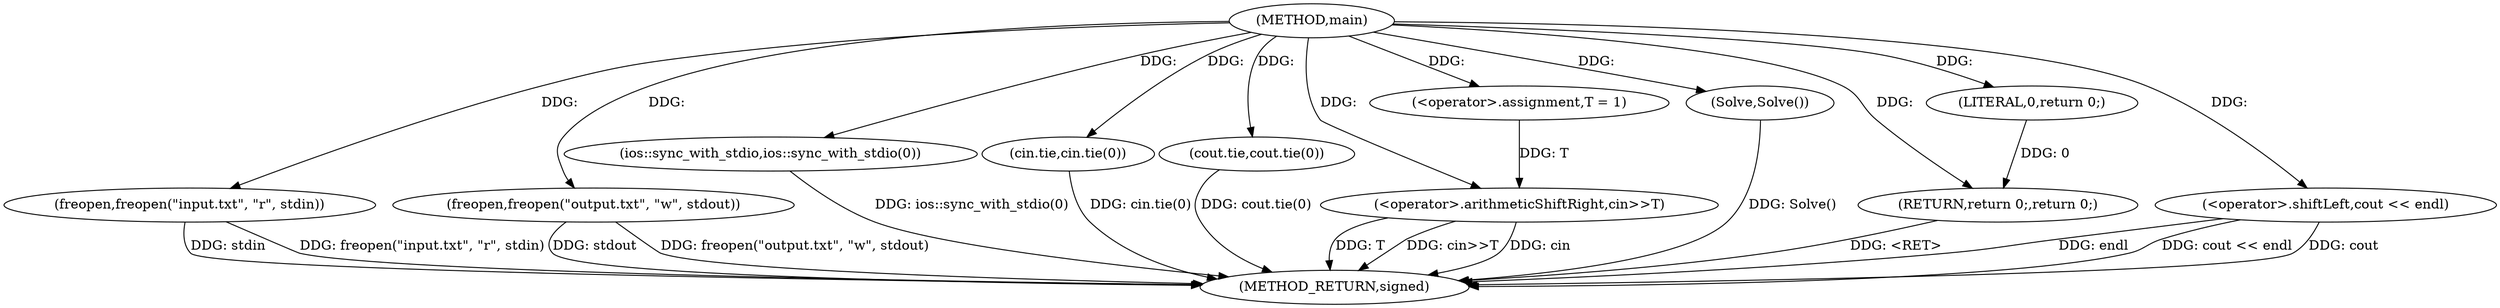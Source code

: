 digraph "main" {  
"1000424" [label = "(METHOD,main)" ]
"1000454" [label = "(METHOD_RETURN,signed)" ]
"1000426" [label = "(freopen,freopen(\"input.txt\", \"r\", stdin))" ]
"1000430" [label = "(freopen,freopen(\"output.txt\", \"w\", stdout))" ]
"1000434" [label = "(ios::sync_with_stdio,ios::sync_with_stdio(0))" ]
"1000436" [label = "(cin.tie,cin.tie(0))" ]
"1000438" [label = "(cout.tie,cout.tie(0))" ]
"1000441" [label = "(<operator>.assignment,T = 1)" ]
"1000444" [label = "(<operator>.arithmeticShiftRight,cin>>T)" ]
"1000452" [label = "(RETURN,return 0;,return 0;)" ]
"1000448" [label = "(Solve,Solve())" ]
"1000449" [label = "(<operator>.shiftLeft,cout << endl)" ]
"1000453" [label = "(LITERAL,0,return 0;)" ]
  "1000426" -> "1000454"  [ label = "DDG: freopen(\"input.txt\", \"r\", stdin)"] 
  "1000430" -> "1000454"  [ label = "DDG: freopen(\"output.txt\", \"w\", stdout)"] 
  "1000434" -> "1000454"  [ label = "DDG: ios::sync_with_stdio(0)"] 
  "1000436" -> "1000454"  [ label = "DDG: cin.tie(0)"] 
  "1000438" -> "1000454"  [ label = "DDG: cout.tie(0)"] 
  "1000444" -> "1000454"  [ label = "DDG: T"] 
  "1000444" -> "1000454"  [ label = "DDG: cin>>T"] 
  "1000448" -> "1000454"  [ label = "DDG: Solve()"] 
  "1000449" -> "1000454"  [ label = "DDG: endl"] 
  "1000449" -> "1000454"  [ label = "DDG: cout << endl"] 
  "1000452" -> "1000454"  [ label = "DDG: <RET>"] 
  "1000426" -> "1000454"  [ label = "DDG: stdin"] 
  "1000444" -> "1000454"  [ label = "DDG: cin"] 
  "1000449" -> "1000454"  [ label = "DDG: cout"] 
  "1000430" -> "1000454"  [ label = "DDG: stdout"] 
  "1000424" -> "1000441"  [ label = "DDG: "] 
  "1000453" -> "1000452"  [ label = "DDG: 0"] 
  "1000424" -> "1000452"  [ label = "DDG: "] 
  "1000424" -> "1000426"  [ label = "DDG: "] 
  "1000424" -> "1000430"  [ label = "DDG: "] 
  "1000424" -> "1000434"  [ label = "DDG: "] 
  "1000424" -> "1000436"  [ label = "DDG: "] 
  "1000424" -> "1000438"  [ label = "DDG: "] 
  "1000424" -> "1000444"  [ label = "DDG: "] 
  "1000441" -> "1000444"  [ label = "DDG: T"] 
  "1000424" -> "1000448"  [ label = "DDG: "] 
  "1000424" -> "1000453"  [ label = "DDG: "] 
  "1000424" -> "1000449"  [ label = "DDG: "] 
}
